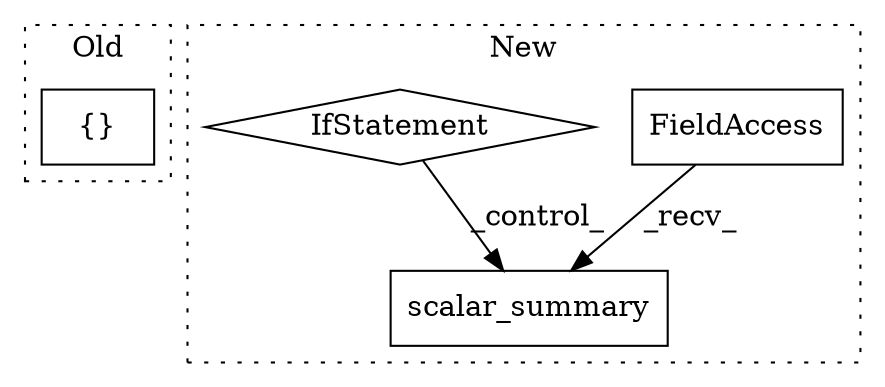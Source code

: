 digraph G {
subgraph cluster0 {
1 [label="{}" a="4" s="3157,3185" l="1,1" shape="box"];
label = "Old";
style="dotted";
}
subgraph cluster1 {
2 [label="scalar_summary" a="32" s="3190,3219" l="15,1" shape="box"];
3 [label="FieldAccess" a="22" s="3160" l="29" shape="box"];
4 [label="IfStatement" a="25" s="2834,2869" l="4,2" shape="diamond"];
label = "New";
style="dotted";
}
3 -> 2 [label="_recv_"];
4 -> 2 [label="_control_"];
}